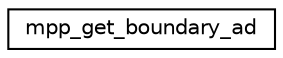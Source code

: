 digraph "Graphical Class Hierarchy"
{
 // INTERACTIVE_SVG=YES
 // LATEX_PDF_SIZE
  edge [fontname="Helvetica",fontsize="10",labelfontname="Helvetica",labelfontsize="10"];
  node [fontname="Helvetica",fontsize="10",shape=record];
  rankdir="LR";
  Node0 [label="mpp_get_boundary_ad",height=0.2,width=0.4,color="black", fillcolor="white", style="filled",URL="$interfacempp__domains__mod_1_1mpp__get__boundary__ad.html",tooltip=" "];
}
